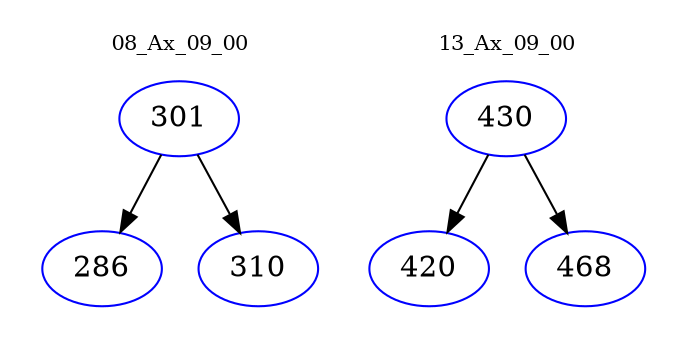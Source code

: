 digraph{
subgraph cluster_0 {
color = white
label = "08_Ax_09_00";
fontsize=10;
T0_301 [label="301", color="blue"]
T0_301 -> T0_286 [color="black"]
T0_286 [label="286", color="blue"]
T0_301 -> T0_310 [color="black"]
T0_310 [label="310", color="blue"]
}
subgraph cluster_1 {
color = white
label = "13_Ax_09_00";
fontsize=10;
T1_430 [label="430", color="blue"]
T1_430 -> T1_420 [color="black"]
T1_420 [label="420", color="blue"]
T1_430 -> T1_468 [color="black"]
T1_468 [label="468", color="blue"]
}
}
